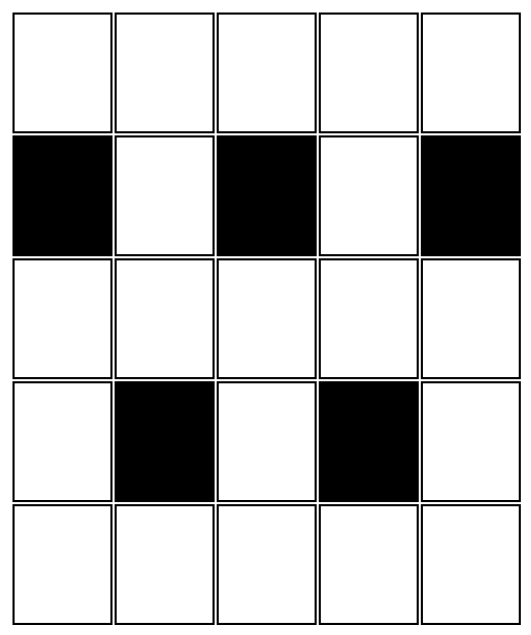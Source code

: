   
digraph html {
 tabla [shape=none, margin=0, label=<
 <TABLE BORDER="0" CELLBORDER="1" CELLSPACING="2.5" CELLPADDING="20">
    <TR>
 <TD> </TD>
 <TD> </TD>
 <TD> </TD>
 <TD> </TD>
 <TD> </TD>
</TR>
<TR>
 <TD BGCOLOR="black"> </TD>
 <TD> </TD>
 <TD BGCOLOR="black"> </TD>
 <TD> </TD>
 <TD BGCOLOR="black"> </TD>
</TR>
<TR>
 <TD> </TD>
 <TD> </TD>
 <TD> </TD>
 <TD> </TD>
 <TD> </TD>
</TR>
<TR>
 <TD> </TD>
 <TD BGCOLOR="black"> </TD>
 <TD> </TD>
 <TD BGCOLOR="black"> </TD>
 <TD> </TD>
</TR>
<TR>
 <TD> </TD>
 <TD> </TD>
 <TD> </TD>
 <TD> </TD>
 <TD> </TD>
</TR>
</TABLE>>];}  